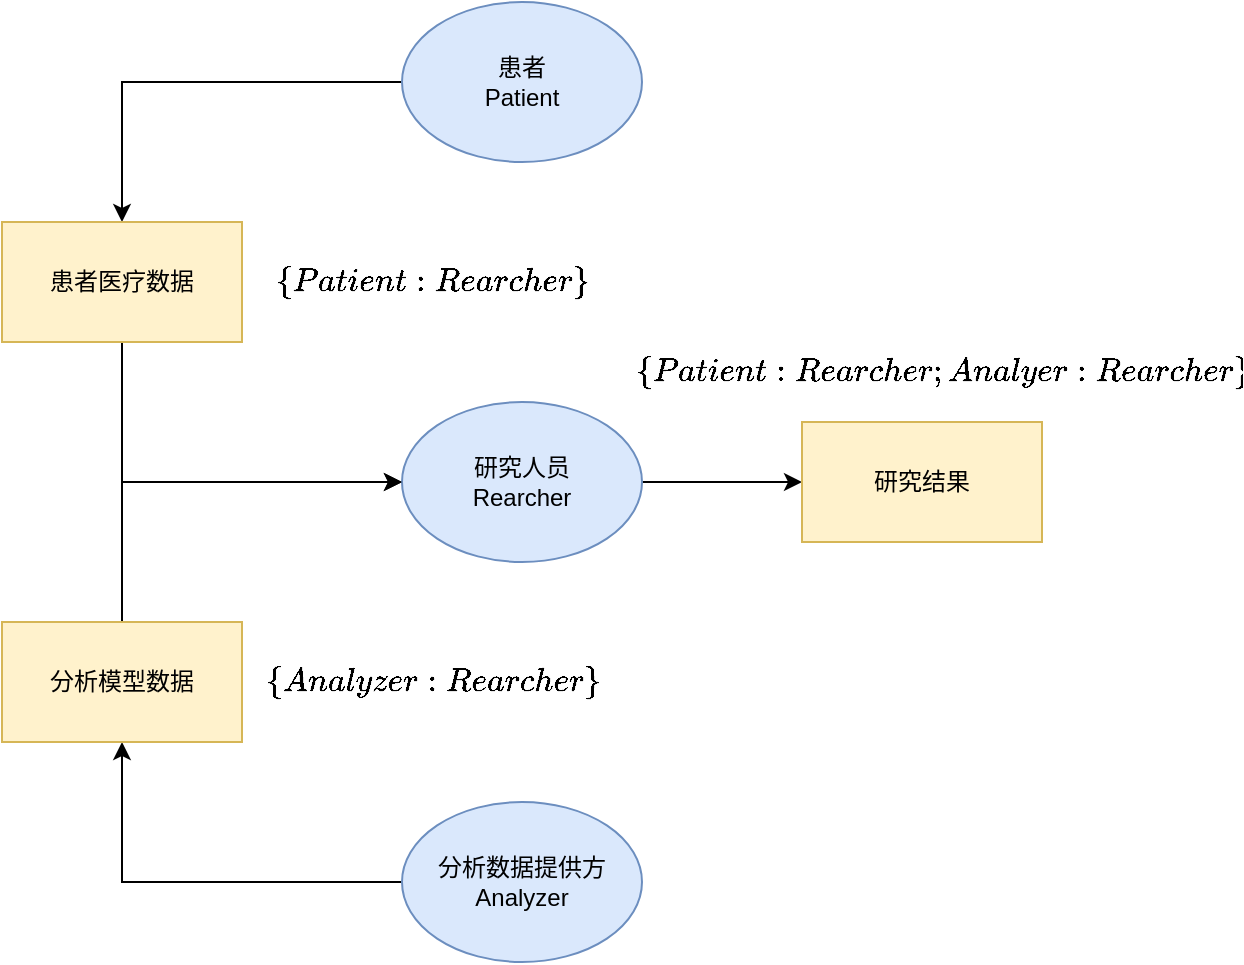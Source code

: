 <mxfile version="21.1.1" type="github">
  <diagram name="第 1 页" id="CGOS58lrRnTovM-2bEkH">
    <mxGraphModel dx="1434" dy="788" grid="1" gridSize="10" guides="1" tooltips="1" connect="1" arrows="1" fold="1" page="1" pageScale="1" pageWidth="827" pageHeight="1169" math="1" shadow="0">
      <root>
        <mxCell id="0" />
        <mxCell id="1" parent="0" />
        <mxCell id="qPEx4N3j_kpi1bxHko7N-7" style="edgeStyle=orthogonalEdgeStyle;rounded=0;orthogonalLoop=1;jettySize=auto;html=1;exitX=0;exitY=0.5;exitDx=0;exitDy=0;" edge="1" parent="1" source="qPEx4N3j_kpi1bxHko7N-1" target="qPEx4N3j_kpi1bxHko7N-3">
          <mxGeometry relative="1" as="geometry" />
        </mxCell>
        <mxCell id="qPEx4N3j_kpi1bxHko7N-1" value="患者&lt;br&gt;Patient" style="ellipse;whiteSpace=wrap;html=1;fillColor=#dae8fc;strokeColor=#6c8ebf;" vertex="1" parent="1">
          <mxGeometry x="280" y="280" width="120" height="80" as="geometry" />
        </mxCell>
        <mxCell id="qPEx4N3j_kpi1bxHko7N-8" style="edgeStyle=orthogonalEdgeStyle;rounded=0;orthogonalLoop=1;jettySize=auto;html=1;exitX=0.5;exitY=1;exitDx=0;exitDy=0;entryX=0;entryY=0.5;entryDx=0;entryDy=0;" edge="1" parent="1" source="qPEx4N3j_kpi1bxHko7N-3" target="qPEx4N3j_kpi1bxHko7N-4">
          <mxGeometry relative="1" as="geometry" />
        </mxCell>
        <mxCell id="qPEx4N3j_kpi1bxHko7N-3" value="患者医疗数据" style="rounded=0;whiteSpace=wrap;html=1;fillColor=#fff2cc;strokeColor=#d6b656;" vertex="1" parent="1">
          <mxGeometry x="80" y="390" width="120" height="60" as="geometry" />
        </mxCell>
        <mxCell id="qPEx4N3j_kpi1bxHko7N-12" style="edgeStyle=orthogonalEdgeStyle;rounded=0;orthogonalLoop=1;jettySize=auto;html=1;exitX=1;exitY=0.5;exitDx=0;exitDy=0;entryX=0;entryY=0.5;entryDx=0;entryDy=0;" edge="1" parent="1" source="qPEx4N3j_kpi1bxHko7N-4" target="qPEx4N3j_kpi1bxHko7N-11">
          <mxGeometry relative="1" as="geometry" />
        </mxCell>
        <mxCell id="qPEx4N3j_kpi1bxHko7N-4" value="研究人员&lt;br&gt;Rearcher" style="ellipse;whiteSpace=wrap;html=1;fillColor=#dae8fc;strokeColor=#6c8ebf;" vertex="1" parent="1">
          <mxGeometry x="280" y="480" width="120" height="80" as="geometry" />
        </mxCell>
        <mxCell id="qPEx4N3j_kpi1bxHko7N-10" style="edgeStyle=orthogonalEdgeStyle;rounded=0;orthogonalLoop=1;jettySize=auto;html=1;exitX=0;exitY=0.5;exitDx=0;exitDy=0;entryX=0.5;entryY=1;entryDx=0;entryDy=0;" edge="1" parent="1" source="qPEx4N3j_kpi1bxHko7N-5" target="qPEx4N3j_kpi1bxHko7N-6">
          <mxGeometry relative="1" as="geometry" />
        </mxCell>
        <mxCell id="qPEx4N3j_kpi1bxHko7N-5" value="分析数据提供方&lt;br&gt;Analyzer" style="ellipse;whiteSpace=wrap;html=1;fillColor=#dae8fc;strokeColor=#6c8ebf;" vertex="1" parent="1">
          <mxGeometry x="280" y="680" width="120" height="80" as="geometry" />
        </mxCell>
        <mxCell id="qPEx4N3j_kpi1bxHko7N-9" style="edgeStyle=orthogonalEdgeStyle;rounded=0;orthogonalLoop=1;jettySize=auto;html=1;exitX=0.5;exitY=0;exitDx=0;exitDy=0;entryX=0;entryY=0.5;entryDx=0;entryDy=0;" edge="1" parent="1" source="qPEx4N3j_kpi1bxHko7N-6" target="qPEx4N3j_kpi1bxHko7N-4">
          <mxGeometry relative="1" as="geometry" />
        </mxCell>
        <mxCell id="qPEx4N3j_kpi1bxHko7N-6" value="分析模型数据" style="rounded=0;whiteSpace=wrap;html=1;fillColor=#fff2cc;strokeColor=#d6b656;" vertex="1" parent="1">
          <mxGeometry x="80" y="590" width="120" height="60" as="geometry" />
        </mxCell>
        <mxCell id="qPEx4N3j_kpi1bxHko7N-11" value="研究结果" style="rounded=0;whiteSpace=wrap;html=1;fillColor=#fff2cc;strokeColor=#d6b656;" vertex="1" parent="1">
          <mxGeometry x="480" y="490" width="120" height="60" as="geometry" />
        </mxCell>
        <mxCell id="qPEx4N3j_kpi1bxHko7N-14" value="&lt;b style=&quot;font-size: 14px;&quot;&gt;$$\{Patient:Rearcher\}$$&lt;/b&gt;&lt;div style=&quot;text-align: left; font-size: 14px;&quot;&gt;&lt;/div&gt;" style="text;html=1;align=center;verticalAlign=middle;resizable=0;points=[];autosize=1;strokeColor=none;fillColor=none;fontSize=14;" vertex="1" parent="1">
          <mxGeometry x="200" y="405" width="190" height="30" as="geometry" />
        </mxCell>
        <mxCell id="qPEx4N3j_kpi1bxHko7N-15" value="&lt;b style=&quot;font-size: 14px;&quot;&gt;$$\{Analyzer:Rearcher\}$$&lt;/b&gt;&lt;div style=&quot;text-align: left; font-size: 14px;&quot;&gt;&lt;/div&gt;" style="text;html=1;align=center;verticalAlign=middle;resizable=0;points=[];autosize=1;strokeColor=none;fillColor=none;fontSize=14;" vertex="1" parent="1">
          <mxGeometry x="195" y="605" width="200" height="30" as="geometry" />
        </mxCell>
        <mxCell id="qPEx4N3j_kpi1bxHko7N-18" value="&lt;b style=&quot;font-size: 14px;&quot;&gt;$$\{Patient:Rearcher;Analyer:Rearcher\}$$&lt;/b&gt;" style="text;html=1;strokeColor=none;fillColor=none;align=center;verticalAlign=middle;rounded=0;fontSize=14;" vertex="1" parent="1">
          <mxGeometry x="400" y="450" width="300" height="30" as="geometry" />
        </mxCell>
      </root>
    </mxGraphModel>
  </diagram>
</mxfile>
